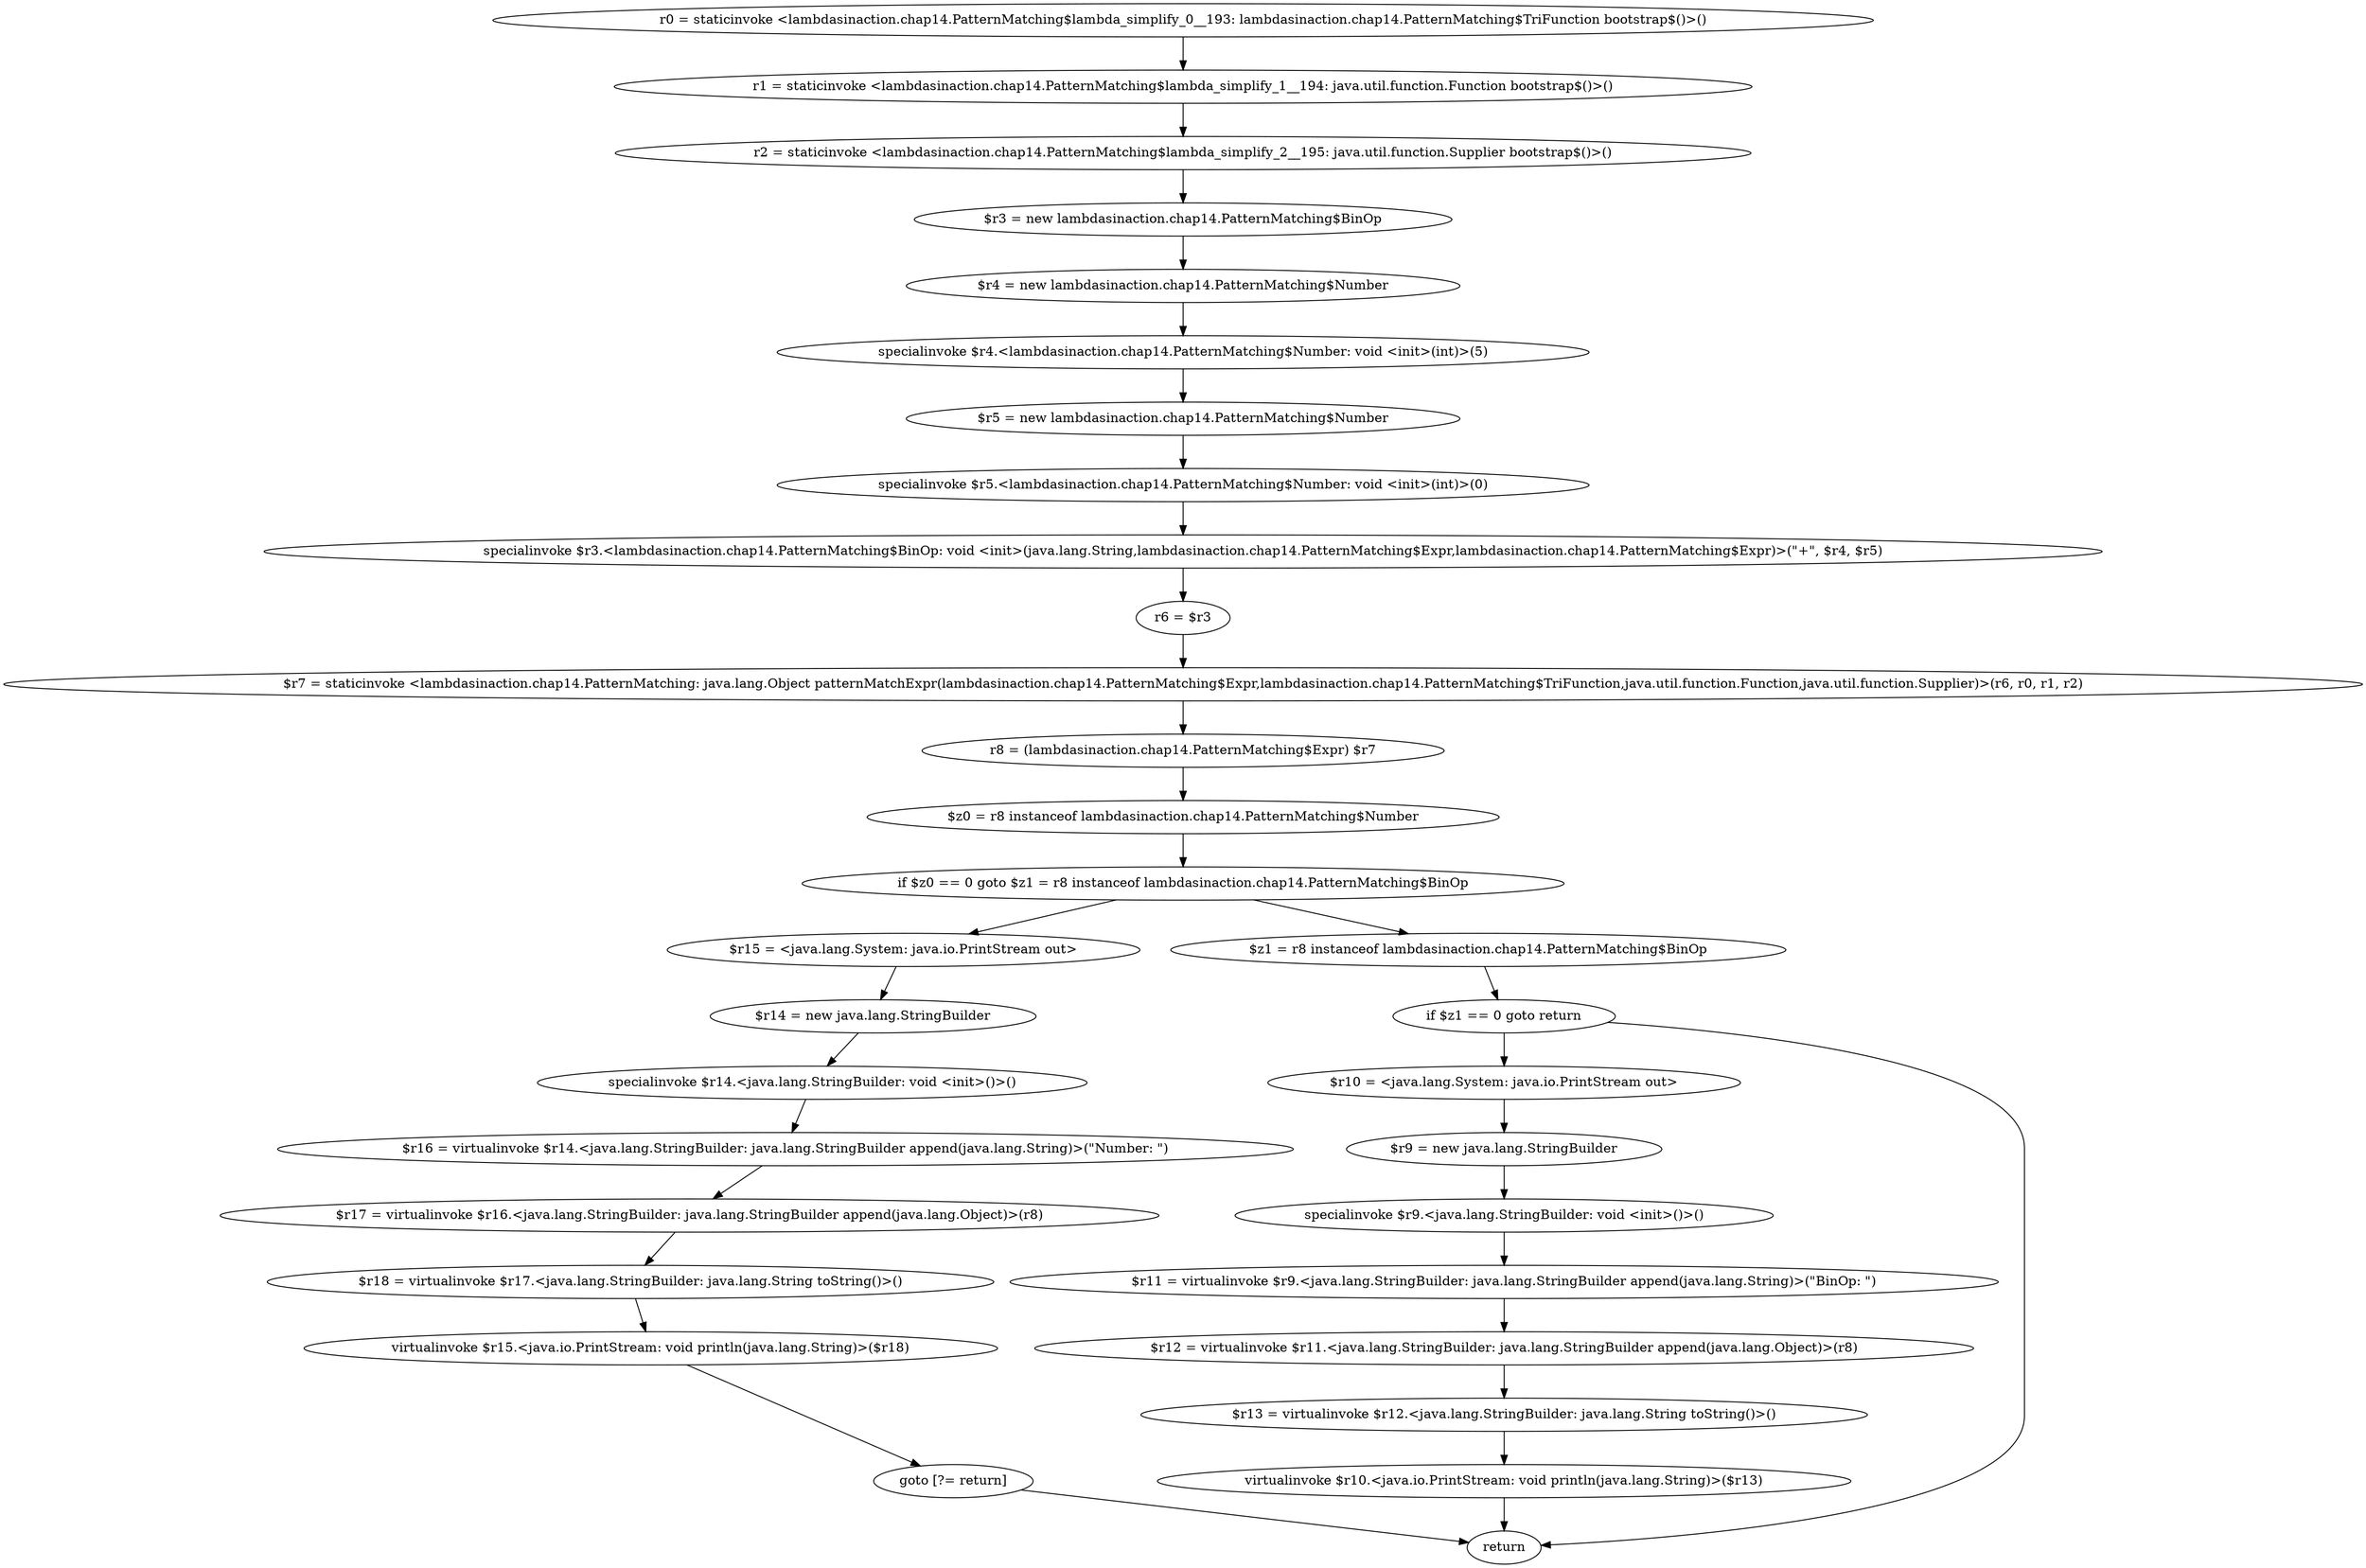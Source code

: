 digraph "unitGraph" {
    "r0 = staticinvoke <lambdasinaction.chap14.PatternMatching$lambda_simplify_0__193: lambdasinaction.chap14.PatternMatching$TriFunction bootstrap$()>()"
    "r1 = staticinvoke <lambdasinaction.chap14.PatternMatching$lambda_simplify_1__194: java.util.function.Function bootstrap$()>()"
    "r2 = staticinvoke <lambdasinaction.chap14.PatternMatching$lambda_simplify_2__195: java.util.function.Supplier bootstrap$()>()"
    "$r3 = new lambdasinaction.chap14.PatternMatching$BinOp"
    "$r4 = new lambdasinaction.chap14.PatternMatching$Number"
    "specialinvoke $r4.<lambdasinaction.chap14.PatternMatching$Number: void <init>(int)>(5)"
    "$r5 = new lambdasinaction.chap14.PatternMatching$Number"
    "specialinvoke $r5.<lambdasinaction.chap14.PatternMatching$Number: void <init>(int)>(0)"
    "specialinvoke $r3.<lambdasinaction.chap14.PatternMatching$BinOp: void <init>(java.lang.String,lambdasinaction.chap14.PatternMatching$Expr,lambdasinaction.chap14.PatternMatching$Expr)>(\"+\", $r4, $r5)"
    "r6 = $r3"
    "$r7 = staticinvoke <lambdasinaction.chap14.PatternMatching: java.lang.Object patternMatchExpr(lambdasinaction.chap14.PatternMatching$Expr,lambdasinaction.chap14.PatternMatching$TriFunction,java.util.function.Function,java.util.function.Supplier)>(r6, r0, r1, r2)"
    "r8 = (lambdasinaction.chap14.PatternMatching$Expr) $r7"
    "$z0 = r8 instanceof lambdasinaction.chap14.PatternMatching$Number"
    "if $z0 == 0 goto $z1 = r8 instanceof lambdasinaction.chap14.PatternMatching$BinOp"
    "$r15 = <java.lang.System: java.io.PrintStream out>"
    "$r14 = new java.lang.StringBuilder"
    "specialinvoke $r14.<java.lang.StringBuilder: void <init>()>()"
    "$r16 = virtualinvoke $r14.<java.lang.StringBuilder: java.lang.StringBuilder append(java.lang.String)>(\"Number: \")"
    "$r17 = virtualinvoke $r16.<java.lang.StringBuilder: java.lang.StringBuilder append(java.lang.Object)>(r8)"
    "$r18 = virtualinvoke $r17.<java.lang.StringBuilder: java.lang.String toString()>()"
    "virtualinvoke $r15.<java.io.PrintStream: void println(java.lang.String)>($r18)"
    "goto [?= return]"
    "$z1 = r8 instanceof lambdasinaction.chap14.PatternMatching$BinOp"
    "if $z1 == 0 goto return"
    "$r10 = <java.lang.System: java.io.PrintStream out>"
    "$r9 = new java.lang.StringBuilder"
    "specialinvoke $r9.<java.lang.StringBuilder: void <init>()>()"
    "$r11 = virtualinvoke $r9.<java.lang.StringBuilder: java.lang.StringBuilder append(java.lang.String)>(\"BinOp: \")"
    "$r12 = virtualinvoke $r11.<java.lang.StringBuilder: java.lang.StringBuilder append(java.lang.Object)>(r8)"
    "$r13 = virtualinvoke $r12.<java.lang.StringBuilder: java.lang.String toString()>()"
    "virtualinvoke $r10.<java.io.PrintStream: void println(java.lang.String)>($r13)"
    "return"
    "r0 = staticinvoke <lambdasinaction.chap14.PatternMatching$lambda_simplify_0__193: lambdasinaction.chap14.PatternMatching$TriFunction bootstrap$()>()"->"r1 = staticinvoke <lambdasinaction.chap14.PatternMatching$lambda_simplify_1__194: java.util.function.Function bootstrap$()>()";
    "r1 = staticinvoke <lambdasinaction.chap14.PatternMatching$lambda_simplify_1__194: java.util.function.Function bootstrap$()>()"->"r2 = staticinvoke <lambdasinaction.chap14.PatternMatching$lambda_simplify_2__195: java.util.function.Supplier bootstrap$()>()";
    "r2 = staticinvoke <lambdasinaction.chap14.PatternMatching$lambda_simplify_2__195: java.util.function.Supplier bootstrap$()>()"->"$r3 = new lambdasinaction.chap14.PatternMatching$BinOp";
    "$r3 = new lambdasinaction.chap14.PatternMatching$BinOp"->"$r4 = new lambdasinaction.chap14.PatternMatching$Number";
    "$r4 = new lambdasinaction.chap14.PatternMatching$Number"->"specialinvoke $r4.<lambdasinaction.chap14.PatternMatching$Number: void <init>(int)>(5)";
    "specialinvoke $r4.<lambdasinaction.chap14.PatternMatching$Number: void <init>(int)>(5)"->"$r5 = new lambdasinaction.chap14.PatternMatching$Number";
    "$r5 = new lambdasinaction.chap14.PatternMatching$Number"->"specialinvoke $r5.<lambdasinaction.chap14.PatternMatching$Number: void <init>(int)>(0)";
    "specialinvoke $r5.<lambdasinaction.chap14.PatternMatching$Number: void <init>(int)>(0)"->"specialinvoke $r3.<lambdasinaction.chap14.PatternMatching$BinOp: void <init>(java.lang.String,lambdasinaction.chap14.PatternMatching$Expr,lambdasinaction.chap14.PatternMatching$Expr)>(\"+\", $r4, $r5)";
    "specialinvoke $r3.<lambdasinaction.chap14.PatternMatching$BinOp: void <init>(java.lang.String,lambdasinaction.chap14.PatternMatching$Expr,lambdasinaction.chap14.PatternMatching$Expr)>(\"+\", $r4, $r5)"->"r6 = $r3";
    "r6 = $r3"->"$r7 = staticinvoke <lambdasinaction.chap14.PatternMatching: java.lang.Object patternMatchExpr(lambdasinaction.chap14.PatternMatching$Expr,lambdasinaction.chap14.PatternMatching$TriFunction,java.util.function.Function,java.util.function.Supplier)>(r6, r0, r1, r2)";
    "$r7 = staticinvoke <lambdasinaction.chap14.PatternMatching: java.lang.Object patternMatchExpr(lambdasinaction.chap14.PatternMatching$Expr,lambdasinaction.chap14.PatternMatching$TriFunction,java.util.function.Function,java.util.function.Supplier)>(r6, r0, r1, r2)"->"r8 = (lambdasinaction.chap14.PatternMatching$Expr) $r7";
    "r8 = (lambdasinaction.chap14.PatternMatching$Expr) $r7"->"$z0 = r8 instanceof lambdasinaction.chap14.PatternMatching$Number";
    "$z0 = r8 instanceof lambdasinaction.chap14.PatternMatching$Number"->"if $z0 == 0 goto $z1 = r8 instanceof lambdasinaction.chap14.PatternMatching$BinOp";
    "if $z0 == 0 goto $z1 = r8 instanceof lambdasinaction.chap14.PatternMatching$BinOp"->"$r15 = <java.lang.System: java.io.PrintStream out>";
    "if $z0 == 0 goto $z1 = r8 instanceof lambdasinaction.chap14.PatternMatching$BinOp"->"$z1 = r8 instanceof lambdasinaction.chap14.PatternMatching$BinOp";
    "$r15 = <java.lang.System: java.io.PrintStream out>"->"$r14 = new java.lang.StringBuilder";
    "$r14 = new java.lang.StringBuilder"->"specialinvoke $r14.<java.lang.StringBuilder: void <init>()>()";
    "specialinvoke $r14.<java.lang.StringBuilder: void <init>()>()"->"$r16 = virtualinvoke $r14.<java.lang.StringBuilder: java.lang.StringBuilder append(java.lang.String)>(\"Number: \")";
    "$r16 = virtualinvoke $r14.<java.lang.StringBuilder: java.lang.StringBuilder append(java.lang.String)>(\"Number: \")"->"$r17 = virtualinvoke $r16.<java.lang.StringBuilder: java.lang.StringBuilder append(java.lang.Object)>(r8)";
    "$r17 = virtualinvoke $r16.<java.lang.StringBuilder: java.lang.StringBuilder append(java.lang.Object)>(r8)"->"$r18 = virtualinvoke $r17.<java.lang.StringBuilder: java.lang.String toString()>()";
    "$r18 = virtualinvoke $r17.<java.lang.StringBuilder: java.lang.String toString()>()"->"virtualinvoke $r15.<java.io.PrintStream: void println(java.lang.String)>($r18)";
    "virtualinvoke $r15.<java.io.PrintStream: void println(java.lang.String)>($r18)"->"goto [?= return]";
    "goto [?= return]"->"return";
    "$z1 = r8 instanceof lambdasinaction.chap14.PatternMatching$BinOp"->"if $z1 == 0 goto return";
    "if $z1 == 0 goto return"->"$r10 = <java.lang.System: java.io.PrintStream out>";
    "if $z1 == 0 goto return"->"return";
    "$r10 = <java.lang.System: java.io.PrintStream out>"->"$r9 = new java.lang.StringBuilder";
    "$r9 = new java.lang.StringBuilder"->"specialinvoke $r9.<java.lang.StringBuilder: void <init>()>()";
    "specialinvoke $r9.<java.lang.StringBuilder: void <init>()>()"->"$r11 = virtualinvoke $r9.<java.lang.StringBuilder: java.lang.StringBuilder append(java.lang.String)>(\"BinOp: \")";
    "$r11 = virtualinvoke $r9.<java.lang.StringBuilder: java.lang.StringBuilder append(java.lang.String)>(\"BinOp: \")"->"$r12 = virtualinvoke $r11.<java.lang.StringBuilder: java.lang.StringBuilder append(java.lang.Object)>(r8)";
    "$r12 = virtualinvoke $r11.<java.lang.StringBuilder: java.lang.StringBuilder append(java.lang.Object)>(r8)"->"$r13 = virtualinvoke $r12.<java.lang.StringBuilder: java.lang.String toString()>()";
    "$r13 = virtualinvoke $r12.<java.lang.StringBuilder: java.lang.String toString()>()"->"virtualinvoke $r10.<java.io.PrintStream: void println(java.lang.String)>($r13)";
    "virtualinvoke $r10.<java.io.PrintStream: void println(java.lang.String)>($r13)"->"return";
}
